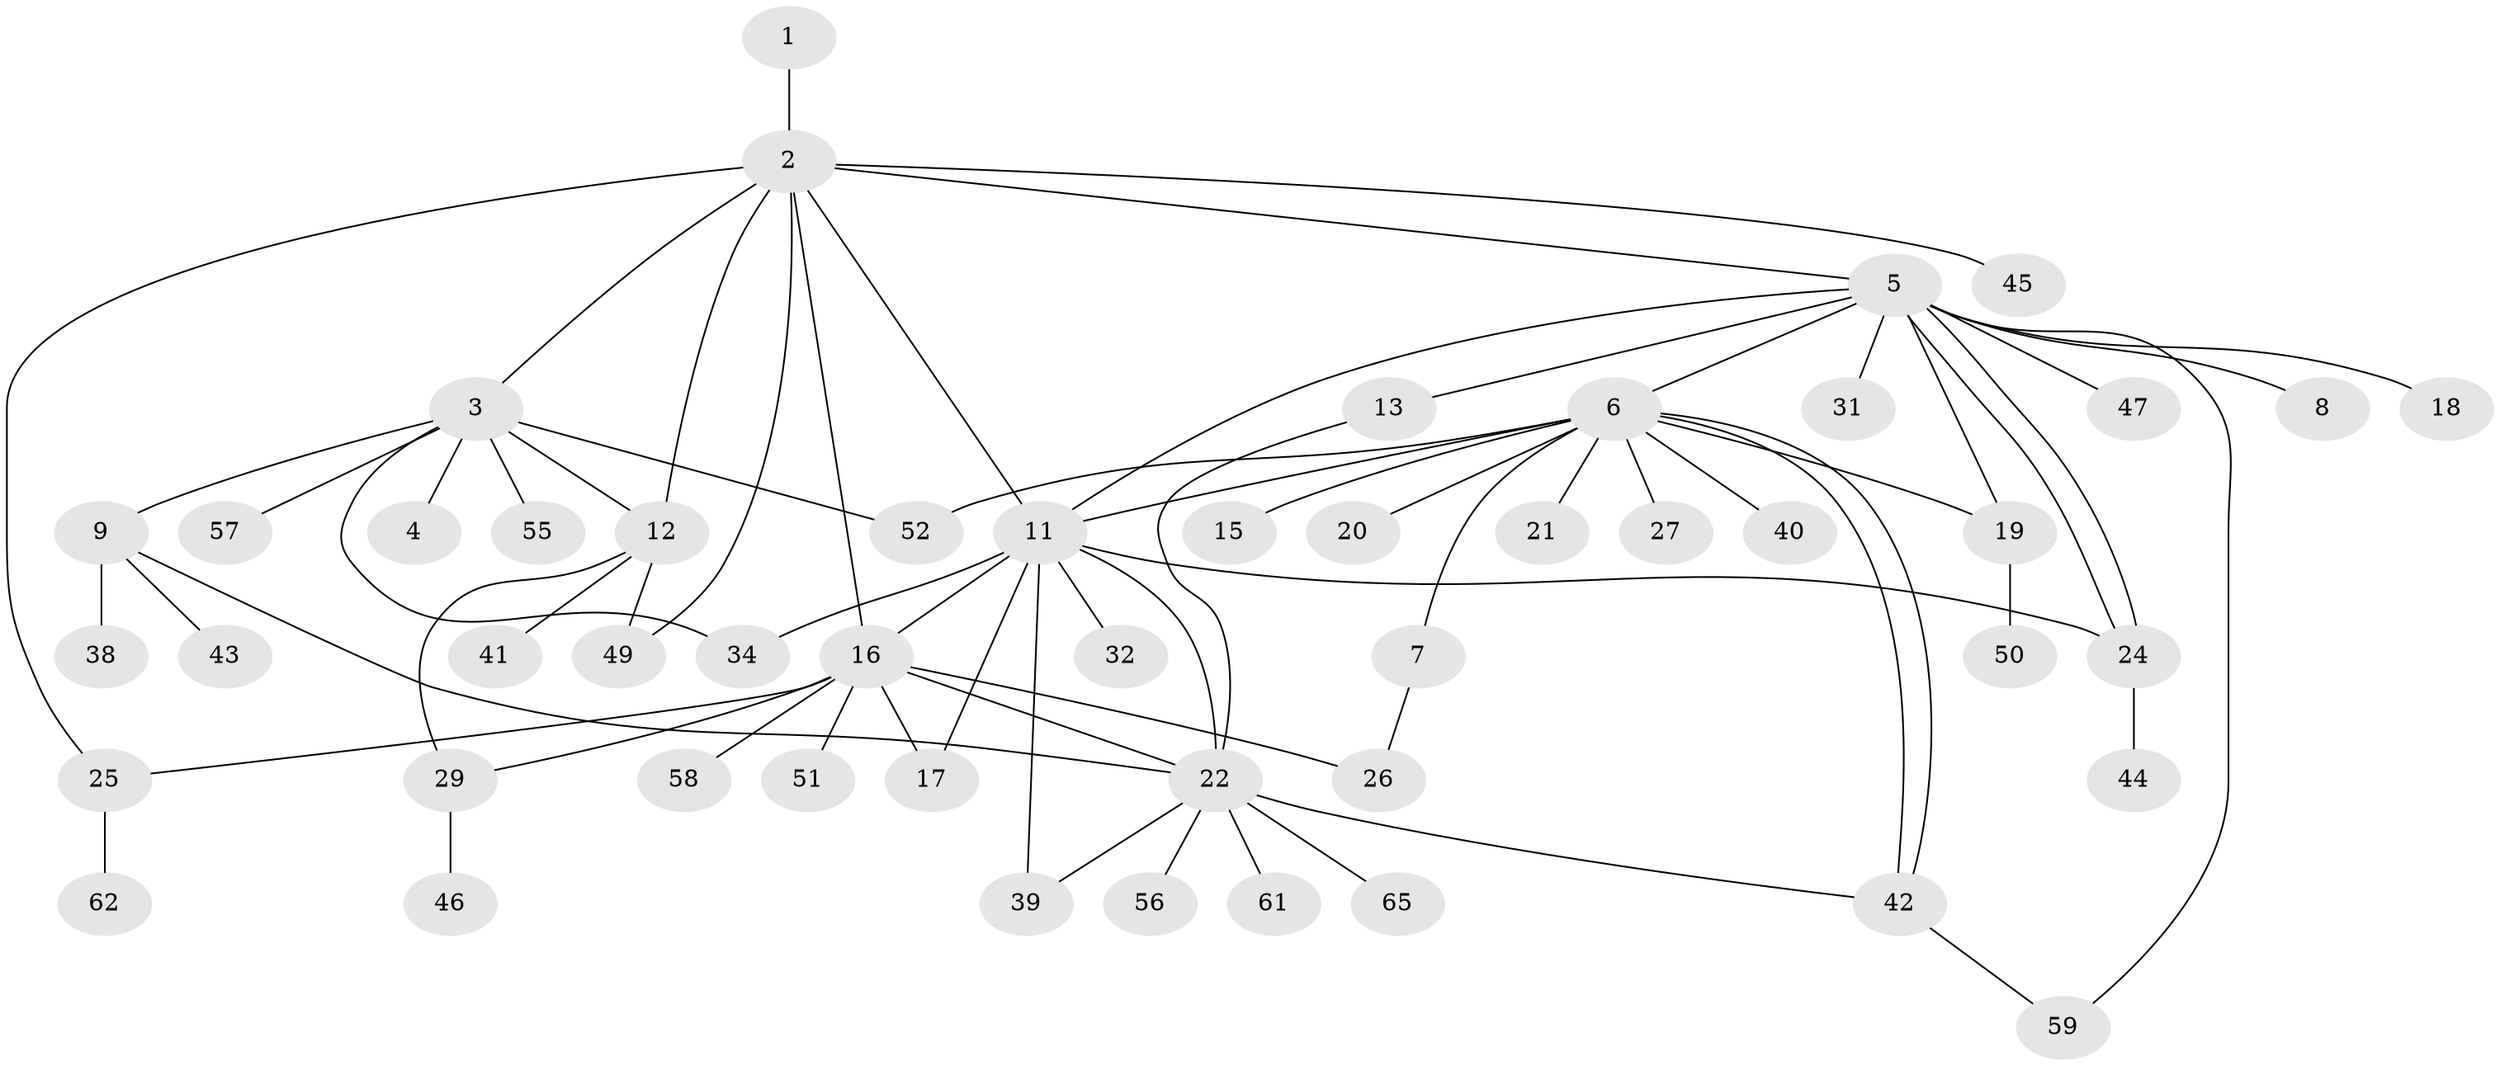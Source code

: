 // original degree distribution, {1: 0.4925373134328358, 9: 0.04477611940298507, 2: 0.22388059701492538, 15: 0.014925373134328358, 11: 0.014925373134328358, 4: 0.014925373134328358, 10: 0.014925373134328358, 6: 0.029850746268656716, 3: 0.08955223880597014, 5: 0.05970149253731343}
// Generated by graph-tools (version 1.1) at 2025/11/02/27/25 16:11:15]
// undirected, 50 vertices, 70 edges
graph export_dot {
graph [start="1"]
  node [color=gray90,style=filled];
  1;
  2 [super="+23"];
  3 [super="+30"];
  4 [super="+28"];
  5 [super="+67"];
  6 [super="+14"];
  7 [super="+53"];
  8;
  9 [super="+10"];
  11 [super="+66"];
  12 [super="+36"];
  13;
  15;
  16 [super="+35"];
  17;
  18;
  19;
  20;
  21;
  22 [super="+37"];
  24 [super="+54"];
  25 [super="+48"];
  26 [super="+33"];
  27;
  29 [super="+60"];
  31;
  32;
  34;
  38;
  39;
  40 [super="+63"];
  41;
  42 [super="+64"];
  43;
  44;
  45;
  46;
  47;
  49;
  50;
  51;
  52;
  55;
  56;
  57;
  58;
  59;
  61;
  62;
  65;
  1 -- 2;
  2 -- 3;
  2 -- 5;
  2 -- 11;
  2 -- 12;
  2 -- 16;
  2 -- 49;
  2 -- 45;
  2 -- 25;
  3 -- 4;
  3 -- 9;
  3 -- 12;
  3 -- 34;
  3 -- 52;
  3 -- 55;
  3 -- 57;
  5 -- 6;
  5 -- 8;
  5 -- 11 [weight=2];
  5 -- 13;
  5 -- 18;
  5 -- 19;
  5 -- 24;
  5 -- 24;
  5 -- 31;
  5 -- 47;
  5 -- 59;
  6 -- 7;
  6 -- 11;
  6 -- 15;
  6 -- 20;
  6 -- 21;
  6 -- 27;
  6 -- 42;
  6 -- 42;
  6 -- 52;
  6 -- 40;
  6 -- 19;
  7 -- 26;
  9 -- 38;
  9 -- 43;
  9 -- 22;
  11 -- 22;
  11 -- 24;
  11 -- 32;
  11 -- 34;
  11 -- 17;
  11 -- 39;
  11 -- 16;
  12 -- 29;
  12 -- 41;
  12 -- 49;
  13 -- 22;
  16 -- 17;
  16 -- 25;
  16 -- 26;
  16 -- 51;
  16 -- 58;
  16 -- 22;
  16 -- 29;
  19 -- 50;
  22 -- 42;
  22 -- 61;
  22 -- 65;
  22 -- 39;
  22 -- 56;
  24 -- 44;
  25 -- 62;
  29 -- 46;
  42 -- 59;
}
